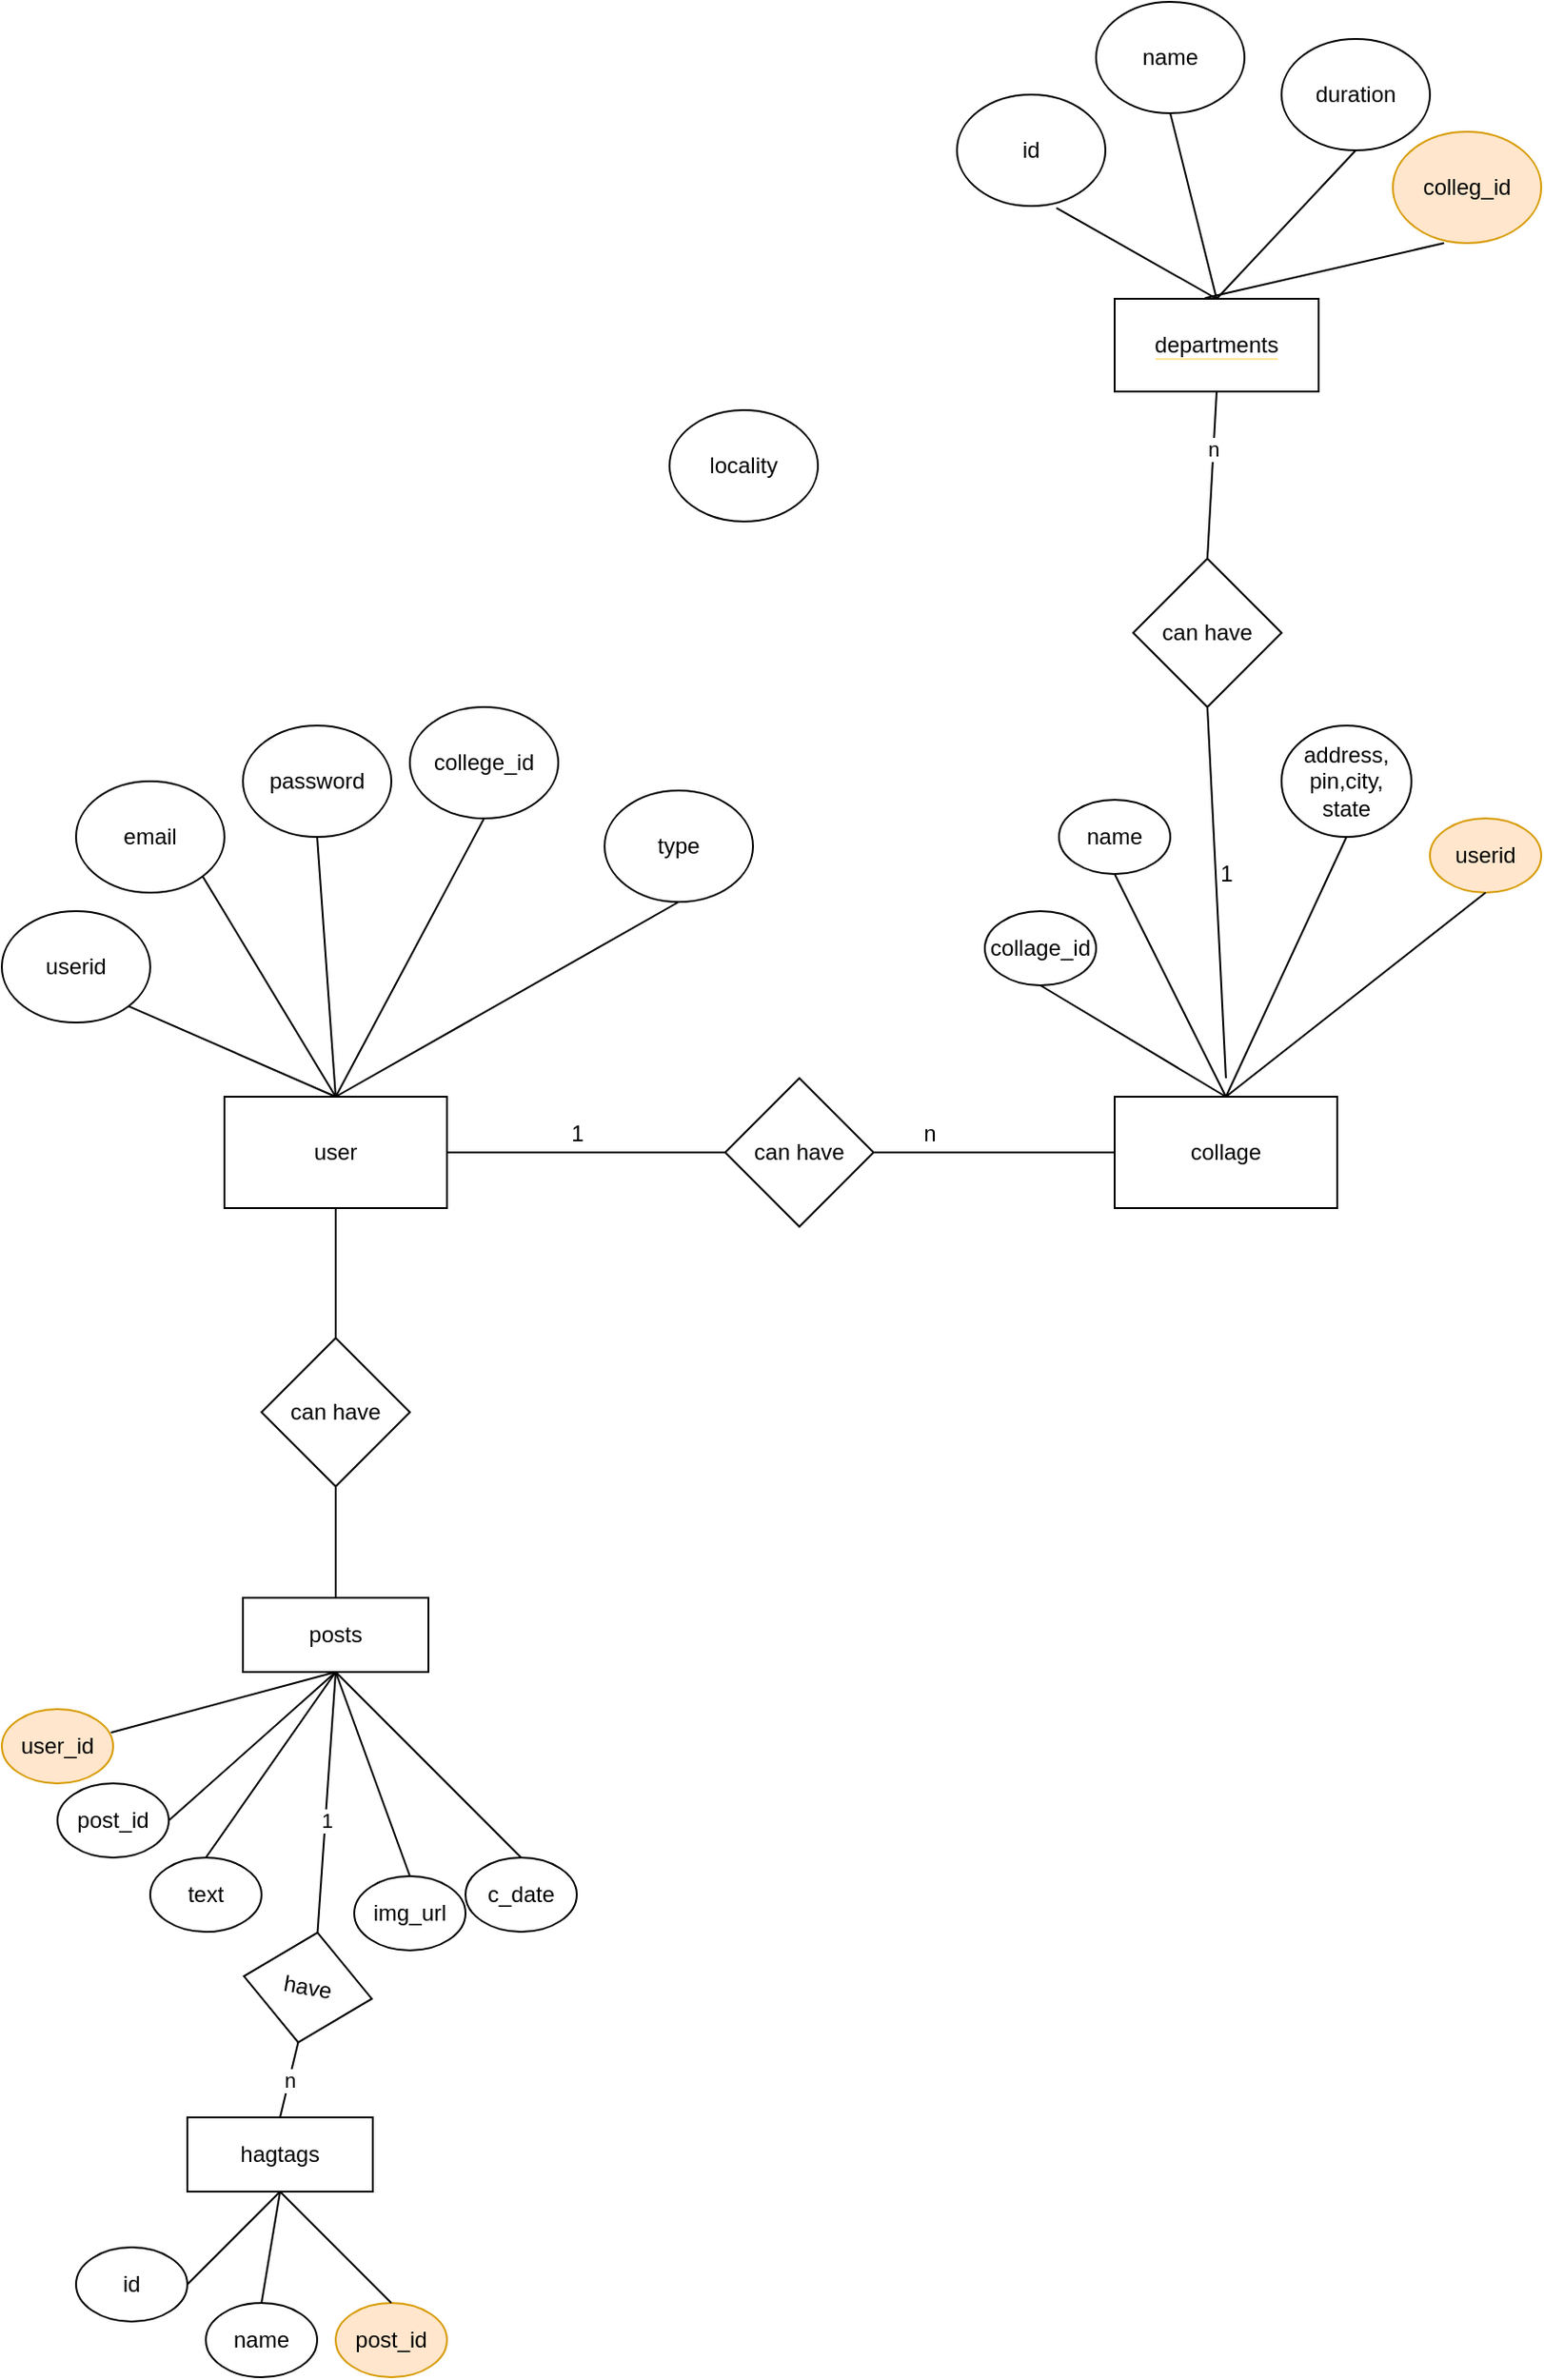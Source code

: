 <mxfile version="20.2.2" type="github"><diagram id="tImk9Id2bw4HW6ncSVgV" name="Page-1"><mxGraphModel dx="3460" dy="2937" grid="1" gridSize="10" guides="1" tooltips="1" connect="1" arrows="1" fold="1" page="1" pageScale="1" pageWidth="850" pageHeight="1100" math="0" shadow="0"><root><mxCell id="0"/><mxCell id="1" parent="0"/><mxCell id="bE4bb6kHZ0PcFhRLUBJm-4" value="user" style="rounded=0;whiteSpace=wrap;html=1;" parent="1" vertex="1"><mxGeometry x="140" y="230" width="120" height="60" as="geometry"/></mxCell><mxCell id="bE4bb6kHZ0PcFhRLUBJm-6" value="email" style="ellipse;whiteSpace=wrap;html=1;" parent="1" vertex="1"><mxGeometry x="60" y="60" width="80" height="60" as="geometry"/></mxCell><mxCell id="bE4bb6kHZ0PcFhRLUBJm-7" value="userid" style="ellipse;whiteSpace=wrap;html=1;" parent="1" vertex="1"><mxGeometry x="20" y="130" width="80" height="60" as="geometry"/></mxCell><mxCell id="bE4bb6kHZ0PcFhRLUBJm-8" value="password" style="ellipse;whiteSpace=wrap;html=1;" parent="1" vertex="1"><mxGeometry x="150" y="30" width="80" height="60" as="geometry"/></mxCell><mxCell id="bE4bb6kHZ0PcFhRLUBJm-9" value="college_id" style="ellipse;whiteSpace=wrap;html=1;" parent="1" vertex="1"><mxGeometry x="240" y="20" width="80" height="60" as="geometry"/></mxCell><mxCell id="bE4bb6kHZ0PcFhRLUBJm-10" value="type" style="ellipse;whiteSpace=wrap;html=1;" parent="1" vertex="1"><mxGeometry x="345" y="65" width="80" height="60" as="geometry"/></mxCell><mxCell id="bE4bb6kHZ0PcFhRLUBJm-14" value="" style="endArrow=none;html=1;rounded=0;entryX=0.5;entryY=1;entryDx=0;entryDy=0;exitX=0.5;exitY=0;exitDx=0;exitDy=0;" parent="1" source="bE4bb6kHZ0PcFhRLUBJm-4" target="bE4bb6kHZ0PcFhRLUBJm-10" edge="1"><mxGeometry width="50" height="50" relative="1" as="geometry"><mxPoint x="400" y="210" as="sourcePoint"/><mxPoint x="460" y="130" as="targetPoint"/></mxGeometry></mxCell><mxCell id="bE4bb6kHZ0PcFhRLUBJm-15" value="" style="endArrow=none;html=1;rounded=0;entryX=0.5;entryY=1;entryDx=0;entryDy=0;exitX=0.5;exitY=0;exitDx=0;exitDy=0;" parent="1" source="bE4bb6kHZ0PcFhRLUBJm-4" target="bE4bb6kHZ0PcFhRLUBJm-9" edge="1"><mxGeometry width="50" height="50" relative="1" as="geometry"><mxPoint x="310" y="240" as="sourcePoint"/><mxPoint x="395" y="90" as="targetPoint"/></mxGeometry></mxCell><mxCell id="bE4bb6kHZ0PcFhRLUBJm-16" value="" style="endArrow=none;html=1;rounded=0;entryX=0.5;entryY=1;entryDx=0;entryDy=0;exitX=0.5;exitY=0;exitDx=0;exitDy=0;" parent="1" source="bE4bb6kHZ0PcFhRLUBJm-4" target="bE4bb6kHZ0PcFhRLUBJm-8" edge="1"><mxGeometry width="50" height="50" relative="1" as="geometry"><mxPoint x="330" y="260" as="sourcePoint"/><mxPoint x="290" y="90" as="targetPoint"/></mxGeometry></mxCell><mxCell id="bE4bb6kHZ0PcFhRLUBJm-17" value="" style="endArrow=none;html=1;rounded=0;entryX=1;entryY=1;entryDx=0;entryDy=0;exitX=0.5;exitY=0;exitDx=0;exitDy=0;" parent="1" source="bE4bb6kHZ0PcFhRLUBJm-4" target="bE4bb6kHZ0PcFhRLUBJm-6" edge="1"><mxGeometry width="50" height="50" relative="1" as="geometry"><mxPoint x="340" y="270" as="sourcePoint"/><mxPoint x="200" y="100" as="targetPoint"/></mxGeometry></mxCell><mxCell id="bE4bb6kHZ0PcFhRLUBJm-18" value="" style="endArrow=none;html=1;rounded=0;entryX=1;entryY=1;entryDx=0;entryDy=0;exitX=0.5;exitY=0;exitDx=0;exitDy=0;" parent="1" source="bE4bb6kHZ0PcFhRLUBJm-4" target="bE4bb6kHZ0PcFhRLUBJm-7" edge="1"><mxGeometry width="50" height="50" relative="1" as="geometry"><mxPoint x="350" y="280" as="sourcePoint"/><mxPoint x="138.284" y="121.213" as="targetPoint"/></mxGeometry></mxCell><mxCell id="bE4bb6kHZ0PcFhRLUBJm-19" value="collage" style="rounded=0;whiteSpace=wrap;html=1;" parent="1" vertex="1"><mxGeometry x="620" y="230" width="120" height="60" as="geometry"/></mxCell><mxCell id="bE4bb6kHZ0PcFhRLUBJm-20" value="can have" style="rhombus;whiteSpace=wrap;html=1;" parent="1" vertex="1"><mxGeometry x="410" y="220" width="80" height="80" as="geometry"/></mxCell><mxCell id="bE4bb6kHZ0PcFhRLUBJm-21" value="" style="endArrow=none;html=1;rounded=0;exitX=1;exitY=0.5;exitDx=0;exitDy=0;entryX=0;entryY=0.5;entryDx=0;entryDy=0;" parent="1" source="bE4bb6kHZ0PcFhRLUBJm-4" target="bE4bb6kHZ0PcFhRLUBJm-20" edge="1"><mxGeometry width="50" height="50" relative="1" as="geometry"><mxPoint x="400" y="210" as="sourcePoint"/><mxPoint x="450" y="160" as="targetPoint"/></mxGeometry></mxCell><mxCell id="bE4bb6kHZ0PcFhRLUBJm-22" value="" style="endArrow=none;html=1;rounded=0;exitX=1;exitY=0.5;exitDx=0;exitDy=0;entryX=0;entryY=0.5;entryDx=0;entryDy=0;" parent="1" source="bE4bb6kHZ0PcFhRLUBJm-20" target="bE4bb6kHZ0PcFhRLUBJm-19" edge="1"><mxGeometry width="50" height="50" relative="1" as="geometry"><mxPoint x="270" y="270" as="sourcePoint"/><mxPoint x="395" y="270" as="targetPoint"/></mxGeometry></mxCell><mxCell id="bE4bb6kHZ0PcFhRLUBJm-23" value="userid" style="ellipse;whiteSpace=wrap;html=1;fillColor=#ffe6cc;strokeColor=#d79b00;" parent="1" vertex="1"><mxGeometry x="790" y="80" width="60" height="40" as="geometry"/></mxCell><mxCell id="bE4bb6kHZ0PcFhRLUBJm-24" value="" style="endArrow=none;html=1;rounded=0;entryX=0.5;entryY=1;entryDx=0;entryDy=0;exitX=0.5;exitY=0;exitDx=0;exitDy=0;" parent="1" source="bE4bb6kHZ0PcFhRLUBJm-19" target="bE4bb6kHZ0PcFhRLUBJm-23" edge="1"><mxGeometry width="50" height="50" relative="1" as="geometry"><mxPoint x="210" y="240" as="sourcePoint"/><mxPoint x="395" y="90" as="targetPoint"/></mxGeometry></mxCell><mxCell id="bE4bb6kHZ0PcFhRLUBJm-25" value="name" style="ellipse;whiteSpace=wrap;html=1;" parent="1" vertex="1"><mxGeometry x="610" y="-360" width="80" height="60" as="geometry"/></mxCell><mxCell id="bE4bb6kHZ0PcFhRLUBJm-26" value="duration" style="ellipse;whiteSpace=wrap;html=1;" parent="1" vertex="1"><mxGeometry x="710" y="-340" width="80" height="60" as="geometry"/></mxCell><mxCell id="bE4bb6kHZ0PcFhRLUBJm-27" value="locality" style="ellipse;whiteSpace=wrap;html=1;" parent="1" vertex="1"><mxGeometry x="380" y="-140" width="80" height="60" as="geometry"/></mxCell><mxCell id="bE4bb6kHZ0PcFhRLUBJm-28" value="id" style="ellipse;whiteSpace=wrap;html=1;" parent="1" vertex="1"><mxGeometry x="535" y="-310" width="80" height="60" as="geometry"/></mxCell><mxCell id="bE4bb6kHZ0PcFhRLUBJm-29" value="address, pin,city, state" style="ellipse;whiteSpace=wrap;html=1;" parent="1" vertex="1"><mxGeometry x="710" y="30" width="70" height="60" as="geometry"/></mxCell><mxCell id="bE4bb6kHZ0PcFhRLUBJm-30" value="name" style="ellipse;whiteSpace=wrap;html=1;" parent="1" vertex="1"><mxGeometry x="590" y="70" width="60" height="40" as="geometry"/></mxCell><mxCell id="bE4bb6kHZ0PcFhRLUBJm-31" value="collage_id" style="ellipse;whiteSpace=wrap;html=1;" parent="1" vertex="1"><mxGeometry x="550" y="130" width="60" height="40" as="geometry"/></mxCell><mxCell id="bE4bb6kHZ0PcFhRLUBJm-32" value="post_id" style="ellipse;whiteSpace=wrap;html=1;" parent="1" vertex="1"><mxGeometry x="50" y="600" width="60" height="40" as="geometry"/></mxCell><mxCell id="bE4bb6kHZ0PcFhRLUBJm-33" value="" style="endArrow=none;html=1;rounded=0;entryX=0.5;entryY=1;entryDx=0;entryDy=0;" parent="1" target="bE4bb6kHZ0PcFhRLUBJm-29" edge="1"><mxGeometry width="50" height="50" relative="1" as="geometry"><mxPoint x="680" y="230" as="sourcePoint"/><mxPoint x="820" y="120" as="targetPoint"/></mxGeometry></mxCell><mxCell id="bE4bb6kHZ0PcFhRLUBJm-34" value="" style="endArrow=none;html=1;rounded=0;entryX=0.5;entryY=1;entryDx=0;entryDy=0;exitX=0.5;exitY=0;exitDx=0;exitDy=0;" parent="1" source="bE4bb6kHZ0PcFhRLUBJm-19" target="bE4bb6kHZ0PcFhRLUBJm-30" edge="1"><mxGeometry width="50" height="50" relative="1" as="geometry"><mxPoint x="690" y="240" as="sourcePoint"/><mxPoint x="755" y="100" as="targetPoint"/></mxGeometry></mxCell><mxCell id="bE4bb6kHZ0PcFhRLUBJm-35" value="1" style="text;html=1;align=center;verticalAlign=middle;resizable=0;points=[];autosize=1;strokeColor=none;fillColor=none;" parent="1" vertex="1"><mxGeometry x="315" y="235" width="30" height="30" as="geometry"/></mxCell><mxCell id="bE4bb6kHZ0PcFhRLUBJm-36" value="n" style="text;html=1;align=center;verticalAlign=middle;resizable=0;points=[];autosize=1;strokeColor=none;fillColor=none;" parent="1" vertex="1"><mxGeometry x="505" y="235" width="30" height="30" as="geometry"/></mxCell><mxCell id="bE4bb6kHZ0PcFhRLUBJm-37" value="" style="endArrow=none;html=1;rounded=0;entryX=0.5;entryY=1;entryDx=0;entryDy=0;exitX=0.5;exitY=0;exitDx=0;exitDy=0;" parent="1" source="bE4bb6kHZ0PcFhRLUBJm-19" target="bE4bb6kHZ0PcFhRLUBJm-31" edge="1"><mxGeometry width="50" height="50" relative="1" as="geometry"><mxPoint x="680" y="230" as="sourcePoint"/><mxPoint x="690" y="70" as="targetPoint"/></mxGeometry></mxCell><mxCell id="bE4bb6kHZ0PcFhRLUBJm-38" value="&lt;span style=&quot;background-color: rgb(255, 255, 255);&quot;&gt;departments&lt;/span&gt;" style="rounded=0;whiteSpace=wrap;html=1;labelBackgroundColor=#FFE599;" parent="1" vertex="1"><mxGeometry x="620" y="-200" width="110" height="50" as="geometry"/></mxCell><mxCell id="bE4bb6kHZ0PcFhRLUBJm-39" value="" style="endArrow=none;html=1;rounded=0;entryX=0.67;entryY=1.017;entryDx=0;entryDy=0;entryPerimeter=0;exitX=0.5;exitY=0;exitDx=0;exitDy=0;" parent="1" target="bE4bb6kHZ0PcFhRLUBJm-28" edge="1" source="bE4bb6kHZ0PcFhRLUBJm-38"><mxGeometry width="50" height="50" relative="1" as="geometry"><mxPoint x="660" y="-190" as="sourcePoint"/><mxPoint x="450" y="-150" as="targetPoint"/></mxGeometry></mxCell><mxCell id="bE4bb6kHZ0PcFhRLUBJm-40" value="" style="endArrow=none;html=1;rounded=0;entryX=0.5;entryY=1;entryDx=0;entryDy=0;exitX=0.5;exitY=0;exitDx=0;exitDy=0;" parent="1" target="bE4bb6kHZ0PcFhRLUBJm-25" edge="1" source="bE4bb6kHZ0PcFhRLUBJm-38"><mxGeometry width="50" height="50" relative="1" as="geometry"><mxPoint x="660" y="-190" as="sourcePoint"/><mxPoint x="598.6" y="-238.98" as="targetPoint"/></mxGeometry></mxCell><mxCell id="bE4bb6kHZ0PcFhRLUBJm-41" value="" style="endArrow=none;html=1;rounded=0;entryX=0.5;entryY=1;entryDx=0;entryDy=0;exitX=0.5;exitY=0;exitDx=0;exitDy=0;" parent="1" target="bE4bb6kHZ0PcFhRLUBJm-26" edge="1" source="bE4bb6kHZ0PcFhRLUBJm-38"><mxGeometry width="50" height="50" relative="1" as="geometry"><mxPoint x="660" y="-190" as="sourcePoint"/><mxPoint x="660" y="-290" as="targetPoint"/></mxGeometry></mxCell><mxCell id="bE4bb6kHZ0PcFhRLUBJm-42" value="can have" style="rhombus;whiteSpace=wrap;html=1;" parent="1" vertex="1"><mxGeometry x="630" y="-60" width="80" height="80" as="geometry"/></mxCell><mxCell id="bE4bb6kHZ0PcFhRLUBJm-43" value="" style="endArrow=none;html=1;rounded=0;entryX=0.5;entryY=1;entryDx=0;entryDy=0;exitX=0.5;exitY=0;exitDx=0;exitDy=0;" parent="1" source="bE4bb6kHZ0PcFhRLUBJm-42" target="bE4bb6kHZ0PcFhRLUBJm-38" edge="1"><mxGeometry width="50" height="50" relative="1" as="geometry"><mxPoint x="400" y="100" as="sourcePoint"/><mxPoint x="450" y="50" as="targetPoint"/></mxGeometry></mxCell><mxCell id="bE4bb6kHZ0PcFhRLUBJm-45" value="n" style="edgeLabel;html=1;align=center;verticalAlign=middle;resizable=0;points=[];" parent="bE4bb6kHZ0PcFhRLUBJm-43" vertex="1" connectable="0"><mxGeometry x="0.309" y="1" relative="1" as="geometry"><mxPoint as="offset"/></mxGeometry></mxCell><mxCell id="bE4bb6kHZ0PcFhRLUBJm-44" value="" style="endArrow=none;html=1;rounded=0;exitX=0.5;exitY=1;exitDx=0;exitDy=0;" parent="1" source="bE4bb6kHZ0PcFhRLUBJm-42" edge="1"><mxGeometry width="50" height="50" relative="1" as="geometry"><mxPoint x="680" y="-50" as="sourcePoint"/><mxPoint x="680" y="220" as="targetPoint"/></mxGeometry></mxCell><mxCell id="bE4bb6kHZ0PcFhRLUBJm-46" value="1" style="text;html=1;align=center;verticalAlign=middle;resizable=0;points=[];autosize=1;strokeColor=none;fillColor=none;" parent="1" vertex="1"><mxGeometry x="665" y="95" width="30" height="30" as="geometry"/></mxCell><mxCell id="KAORFkEGRXan2UlLkMuv-1" value="posts" style="rounded=0;whiteSpace=wrap;html=1;" vertex="1" parent="1"><mxGeometry x="150" y="500" width="100" height="40" as="geometry"/></mxCell><mxCell id="KAORFkEGRXan2UlLkMuv-4" value="" style="endArrow=none;html=1;rounded=0;exitX=1;exitY=0.5;exitDx=0;exitDy=0;entryX=0.5;entryY=1;entryDx=0;entryDy=0;" edge="1" parent="1" source="bE4bb6kHZ0PcFhRLUBJm-32" target="KAORFkEGRXan2UlLkMuv-1"><mxGeometry width="50" height="50" relative="1" as="geometry"><mxPoint x="400" y="500" as="sourcePoint"/><mxPoint x="450" y="450" as="targetPoint"/></mxGeometry></mxCell><mxCell id="KAORFkEGRXan2UlLkMuv-5" value="text" style="ellipse;whiteSpace=wrap;html=1;" vertex="1" parent="1"><mxGeometry x="100" y="640" width="60" height="40" as="geometry"/></mxCell><mxCell id="KAORFkEGRXan2UlLkMuv-6" value="img_url" style="ellipse;whiteSpace=wrap;html=1;" vertex="1" parent="1"><mxGeometry x="210" y="650" width="60" height="40" as="geometry"/></mxCell><mxCell id="KAORFkEGRXan2UlLkMuv-7" value="c_date" style="ellipse;whiteSpace=wrap;html=1;" vertex="1" parent="1"><mxGeometry x="270" y="640" width="60" height="40" as="geometry"/></mxCell><mxCell id="KAORFkEGRXan2UlLkMuv-8" value="" style="endArrow=none;html=1;rounded=0;exitX=0.5;exitY=0;exitDx=0;exitDy=0;entryX=0.5;entryY=1;entryDx=0;entryDy=0;" edge="1" parent="1" source="KAORFkEGRXan2UlLkMuv-5" target="KAORFkEGRXan2UlLkMuv-1"><mxGeometry width="50" height="50" relative="1" as="geometry"><mxPoint x="120" y="630" as="sourcePoint"/><mxPoint x="210" y="570" as="targetPoint"/></mxGeometry></mxCell><mxCell id="KAORFkEGRXan2UlLkMuv-9" value="" style="endArrow=none;html=1;rounded=0;exitX=0.5;exitY=0;exitDx=0;exitDy=0;entryX=0.5;entryY=1;entryDx=0;entryDy=0;" edge="1" parent="1" source="KAORFkEGRXan2UlLkMuv-6" target="KAORFkEGRXan2UlLkMuv-1"><mxGeometry width="50" height="50" relative="1" as="geometry"><mxPoint x="140" y="650" as="sourcePoint"/><mxPoint x="210" y="570" as="targetPoint"/></mxGeometry></mxCell><mxCell id="KAORFkEGRXan2UlLkMuv-10" value="hagtags" style="rounded=0;whiteSpace=wrap;html=1;" vertex="1" parent="1"><mxGeometry x="120" y="780" width="100" height="40" as="geometry"/></mxCell><mxCell id="KAORFkEGRXan2UlLkMuv-11" value="id" style="ellipse;whiteSpace=wrap;html=1;" vertex="1" parent="1"><mxGeometry x="60" y="850" width="60" height="40" as="geometry"/></mxCell><mxCell id="KAORFkEGRXan2UlLkMuv-12" value="name" style="ellipse;whiteSpace=wrap;html=1;" vertex="1" parent="1"><mxGeometry x="130" y="880" width="60" height="40" as="geometry"/></mxCell><mxCell id="KAORFkEGRXan2UlLkMuv-13" value="" style="endArrow=none;html=1;rounded=0;exitX=0.5;exitY=0;exitDx=0;exitDy=0;entryX=0.5;entryY=1;entryDx=0;entryDy=0;" edge="1" parent="1" source="KAORFkEGRXan2UlLkMuv-12" target="KAORFkEGRXan2UlLkMuv-10"><mxGeometry width="50" height="50" relative="1" as="geometry"><mxPoint x="210" y="660" as="sourcePoint"/><mxPoint x="201.667" y="810" as="targetPoint"/></mxGeometry></mxCell><mxCell id="KAORFkEGRXan2UlLkMuv-14" value="" style="endArrow=none;html=1;rounded=0;exitX=1;exitY=0.5;exitDx=0;exitDy=0;entryX=0.5;entryY=1;entryDx=0;entryDy=0;" edge="1" parent="1" source="KAORFkEGRXan2UlLkMuv-11" target="KAORFkEGRXan2UlLkMuv-10"><mxGeometry width="50" height="50" relative="1" as="geometry"><mxPoint x="170" y="930" as="sourcePoint"/><mxPoint x="200" y="870" as="targetPoint"/></mxGeometry></mxCell><mxCell id="KAORFkEGRXan2UlLkMuv-15" value="have" style="rhombus;whiteSpace=wrap;html=1;rotation=10;" vertex="1" parent="1"><mxGeometry x="150" y="680" width="70" height="60" as="geometry"/></mxCell><mxCell id="KAORFkEGRXan2UlLkMuv-16" value="" style="endArrow=none;html=1;rounded=0;exitX=0.5;exitY=0;exitDx=0;exitDy=0;entryX=0.5;entryY=1;entryDx=0;entryDy=0;" edge="1" parent="1" source="KAORFkEGRXan2UlLkMuv-15" target="KAORFkEGRXan2UlLkMuv-1"><mxGeometry width="50" height="50" relative="1" as="geometry"><mxPoint x="110" y="910" as="sourcePoint"/><mxPoint x="200" y="870" as="targetPoint"/></mxGeometry></mxCell><mxCell id="KAORFkEGRXan2UlLkMuv-18" value="1" style="edgeLabel;html=1;align=center;verticalAlign=middle;resizable=0;points=[];" vertex="1" connectable="0" parent="KAORFkEGRXan2UlLkMuv-16"><mxGeometry x="-0.135" relative="1" as="geometry"><mxPoint as="offset"/></mxGeometry></mxCell><mxCell id="KAORFkEGRXan2UlLkMuv-17" value="n" style="endArrow=none;html=1;rounded=0;exitX=0.5;exitY=0;exitDx=0;exitDy=0;entryX=0.5;entryY=1;entryDx=0;entryDy=0;" edge="1" parent="1" source="KAORFkEGRXan2UlLkMuv-10" target="KAORFkEGRXan2UlLkMuv-15"><mxGeometry width="50" height="50" relative="1" as="geometry"><mxPoint x="400" y="750" as="sourcePoint"/><mxPoint x="450" y="700" as="targetPoint"/></mxGeometry></mxCell><mxCell id="KAORFkEGRXan2UlLkMuv-19" value="" style="endArrow=none;html=1;rounded=0;exitX=0.5;exitY=0;exitDx=0;exitDy=0;entryX=0.5;entryY=1;entryDx=0;entryDy=0;" edge="1" parent="1" source="KAORFkEGRXan2UlLkMuv-7" target="KAORFkEGRXan2UlLkMuv-1"><mxGeometry width="50" height="50" relative="1" as="geometry"><mxPoint x="260" y="650" as="sourcePoint"/><mxPoint x="220" y="580" as="targetPoint"/></mxGeometry></mxCell><mxCell id="KAORFkEGRXan2UlLkMuv-21" value="can have" style="rhombus;whiteSpace=wrap;html=1;" vertex="1" parent="1"><mxGeometry x="160" y="360" width="80" height="80" as="geometry"/></mxCell><mxCell id="KAORFkEGRXan2UlLkMuv-22" value="" style="endArrow=none;html=1;rounded=0;entryX=0.5;entryY=1;entryDx=0;entryDy=0;" edge="1" parent="1" source="KAORFkEGRXan2UlLkMuv-21" target="bE4bb6kHZ0PcFhRLUBJm-4"><mxGeometry width="50" height="50" relative="1" as="geometry"><mxPoint x="400" y="450" as="sourcePoint"/><mxPoint x="450" y="400" as="targetPoint"/></mxGeometry></mxCell><mxCell id="KAORFkEGRXan2UlLkMuv-23" value="" style="endArrow=none;html=1;rounded=0;exitX=0.5;exitY=1;exitDx=0;exitDy=0;entryX=0.5;entryY=0;entryDx=0;entryDy=0;" edge="1" parent="1" source="KAORFkEGRXan2UlLkMuv-21" target="KAORFkEGRXan2UlLkMuv-1"><mxGeometry width="50" height="50" relative="1" as="geometry"><mxPoint x="210" y="370" as="sourcePoint"/><mxPoint x="200" y="500" as="targetPoint"/></mxGeometry></mxCell><mxCell id="KAORFkEGRXan2UlLkMuv-24" value="user_id" style="ellipse;whiteSpace=wrap;html=1;fillColor=#ffe6cc;strokeColor=#d79b00;" vertex="1" parent="1"><mxGeometry x="20" y="560" width="60" height="40" as="geometry"/></mxCell><mxCell id="KAORFkEGRXan2UlLkMuv-25" value="" style="endArrow=none;html=1;rounded=0;exitX=0.98;exitY=0.315;exitDx=0;exitDy=0;exitPerimeter=0;entryX=0.5;entryY=1;entryDx=0;entryDy=0;" edge="1" parent="1" source="KAORFkEGRXan2UlLkMuv-24" target="KAORFkEGRXan2UlLkMuv-1"><mxGeometry width="50" height="50" relative="1" as="geometry"><mxPoint x="120" y="630" as="sourcePoint"/><mxPoint x="200" y="550" as="targetPoint"/></mxGeometry></mxCell><mxCell id="KAORFkEGRXan2UlLkMuv-26" value="colleg_id" style="ellipse;whiteSpace=wrap;html=1;fillColor=#ffe6cc;strokeColor=#d79b00;" vertex="1" parent="1"><mxGeometry x="770" y="-290" width="80" height="60" as="geometry"/></mxCell><mxCell id="KAORFkEGRXan2UlLkMuv-27" value="" style="endArrow=none;html=1;rounded=0;entryX=0.345;entryY=1;entryDx=0;entryDy=0;entryPerimeter=0;exitX=0.443;exitY=-0.007;exitDx=0;exitDy=0;exitPerimeter=0;" edge="1" parent="1" source="bE4bb6kHZ0PcFhRLUBJm-38" target="KAORFkEGRXan2UlLkMuv-26"><mxGeometry width="50" height="50" relative="1" as="geometry"><mxPoint x="760" y="-100" as="sourcePoint"/><mxPoint x="610" y="30" as="targetPoint"/></mxGeometry></mxCell><mxCell id="KAORFkEGRXan2UlLkMuv-30" value="post_id" style="ellipse;whiteSpace=wrap;html=1;fillColor=#ffe6cc;strokeColor=#d79b00;" vertex="1" parent="1"><mxGeometry x="200" y="880" width="60" height="40" as="geometry"/></mxCell><mxCell id="KAORFkEGRXan2UlLkMuv-31" value="" style="endArrow=none;html=1;rounded=0;exitX=0.5;exitY=0;exitDx=0;exitDy=0;" edge="1" parent="1" source="KAORFkEGRXan2UlLkMuv-30"><mxGeometry width="50" height="50" relative="1" as="geometry"><mxPoint x="170" y="890" as="sourcePoint"/><mxPoint x="170" y="820" as="targetPoint"/></mxGeometry></mxCell></root></mxGraphModel></diagram></mxfile>
